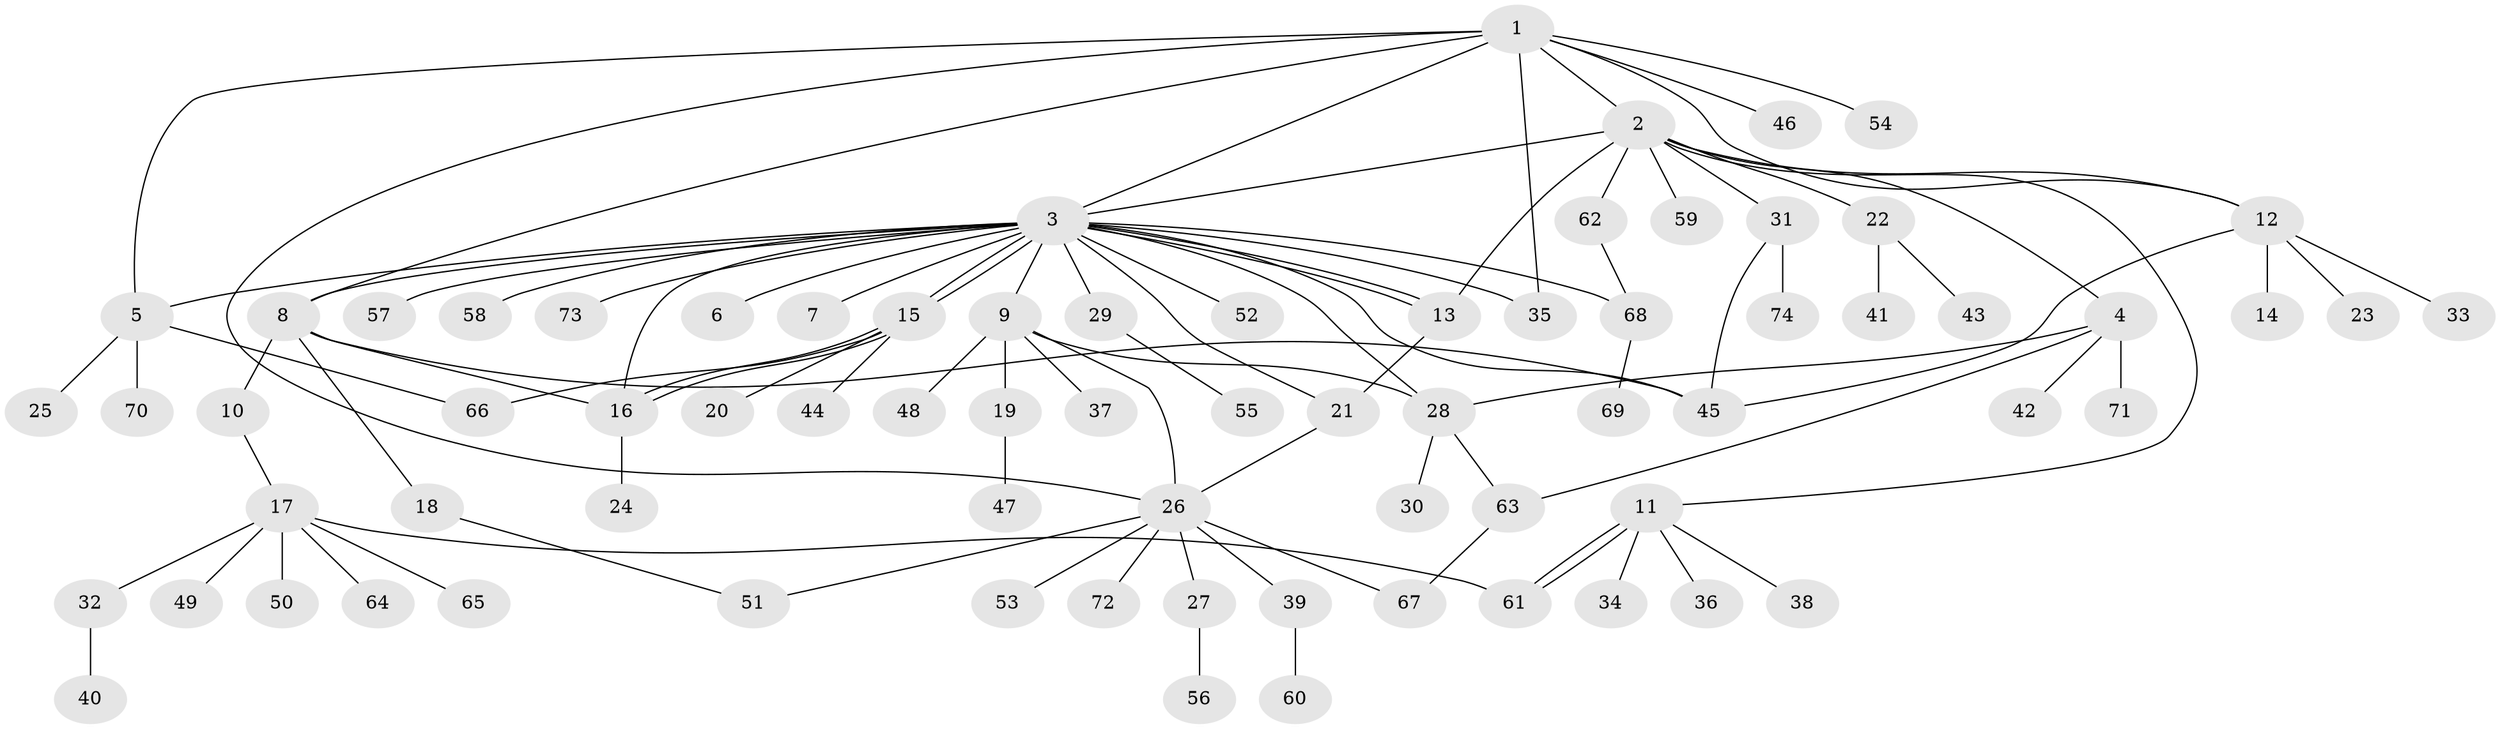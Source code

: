 // Generated by graph-tools (version 1.1) at 2025/11/02/27/25 16:11:13]
// undirected, 74 vertices, 99 edges
graph export_dot {
graph [start="1"]
  node [color=gray90,style=filled];
  1;
  2;
  3;
  4;
  5;
  6;
  7;
  8;
  9;
  10;
  11;
  12;
  13;
  14;
  15;
  16;
  17;
  18;
  19;
  20;
  21;
  22;
  23;
  24;
  25;
  26;
  27;
  28;
  29;
  30;
  31;
  32;
  33;
  34;
  35;
  36;
  37;
  38;
  39;
  40;
  41;
  42;
  43;
  44;
  45;
  46;
  47;
  48;
  49;
  50;
  51;
  52;
  53;
  54;
  55;
  56;
  57;
  58;
  59;
  60;
  61;
  62;
  63;
  64;
  65;
  66;
  67;
  68;
  69;
  70;
  71;
  72;
  73;
  74;
  1 -- 2;
  1 -- 3;
  1 -- 5;
  1 -- 8;
  1 -- 12;
  1 -- 26;
  1 -- 35;
  1 -- 46;
  1 -- 54;
  2 -- 3;
  2 -- 4;
  2 -- 11;
  2 -- 12;
  2 -- 13;
  2 -- 22;
  2 -- 31;
  2 -- 59;
  2 -- 62;
  3 -- 5;
  3 -- 6;
  3 -- 7;
  3 -- 8;
  3 -- 9;
  3 -- 13;
  3 -- 13;
  3 -- 15;
  3 -- 15;
  3 -- 16;
  3 -- 21;
  3 -- 28;
  3 -- 29;
  3 -- 35;
  3 -- 45;
  3 -- 52;
  3 -- 57;
  3 -- 58;
  3 -- 68;
  3 -- 73;
  4 -- 28;
  4 -- 42;
  4 -- 63;
  4 -- 71;
  5 -- 25;
  5 -- 66;
  5 -- 70;
  8 -- 10;
  8 -- 16;
  8 -- 18;
  8 -- 45;
  9 -- 19;
  9 -- 26;
  9 -- 28;
  9 -- 37;
  9 -- 48;
  10 -- 17;
  11 -- 34;
  11 -- 36;
  11 -- 38;
  11 -- 61;
  11 -- 61;
  12 -- 14;
  12 -- 23;
  12 -- 33;
  12 -- 45;
  13 -- 21;
  15 -- 16;
  15 -- 16;
  15 -- 20;
  15 -- 44;
  15 -- 66;
  16 -- 24;
  17 -- 32;
  17 -- 49;
  17 -- 50;
  17 -- 61;
  17 -- 64;
  17 -- 65;
  18 -- 51;
  19 -- 47;
  21 -- 26;
  22 -- 41;
  22 -- 43;
  26 -- 27;
  26 -- 39;
  26 -- 51;
  26 -- 53;
  26 -- 67;
  26 -- 72;
  27 -- 56;
  28 -- 30;
  28 -- 63;
  29 -- 55;
  31 -- 45;
  31 -- 74;
  32 -- 40;
  39 -- 60;
  62 -- 68;
  63 -- 67;
  68 -- 69;
}
